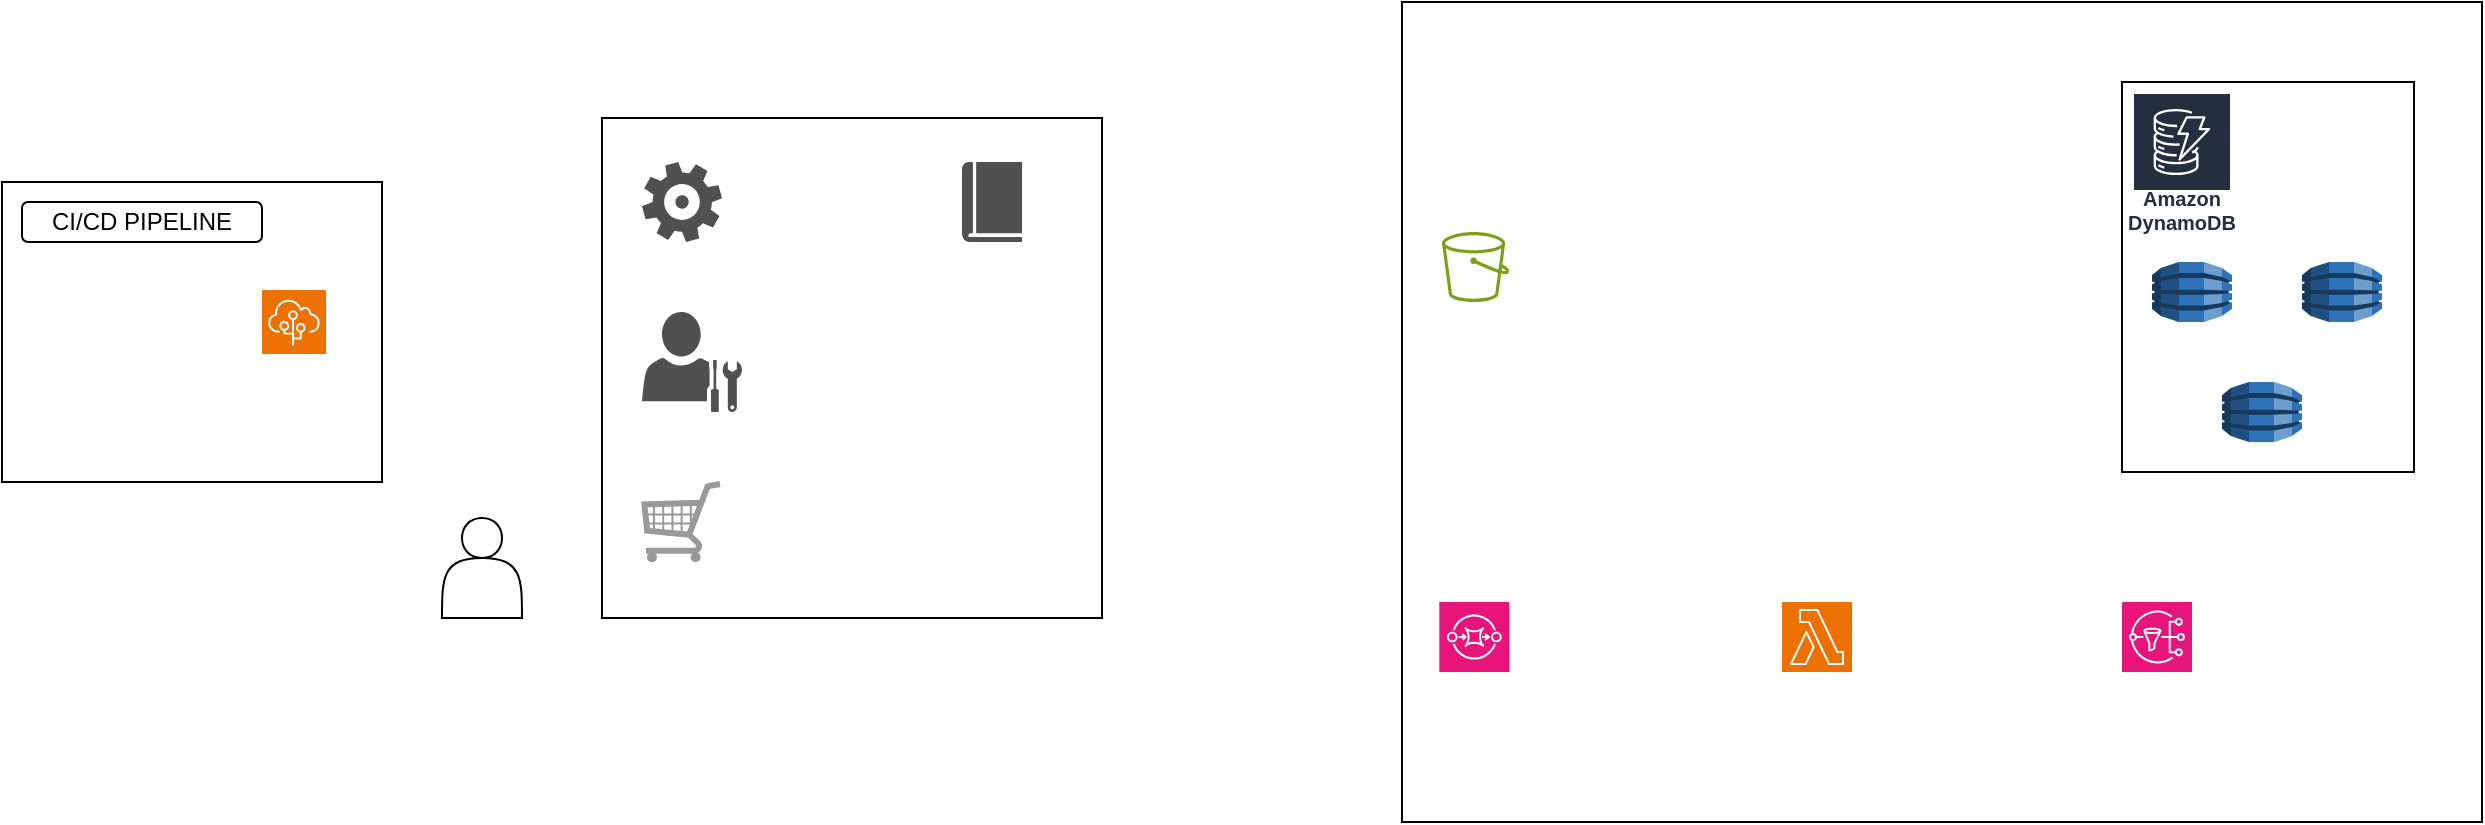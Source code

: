 <mxfile version="26.2.0">
  <diagram name="Page-1" id="ms8zfXULlbWL-4lpEg3L">
    <mxGraphModel dx="1044" dy="532" grid="1" gridSize="10" guides="1" tooltips="1" connect="1" arrows="1" fold="1" page="1" pageScale="1" pageWidth="850" pageHeight="1100" math="0" shadow="0">
      <root>
        <mxCell id="0" />
        <mxCell id="1" parent="0" />
        <mxCell id="oqv-NDXjtBtArK-2c-zb-1" value="" style="rounded=0;whiteSpace=wrap;html=1;direction=south;" vertex="1" parent="1">
          <mxGeometry x="60" y="170" width="190" height="150" as="geometry" />
        </mxCell>
        <mxCell id="oqv-NDXjtBtArK-2c-zb-2" value="" style="whiteSpace=wrap;html=1;aspect=fixed;" vertex="1" parent="1">
          <mxGeometry x="360" y="138" width="250" height="250" as="geometry" />
        </mxCell>
        <mxCell id="oqv-NDXjtBtArK-2c-zb-4" value="" style="rounded=0;whiteSpace=wrap;html=1;" vertex="1" parent="1">
          <mxGeometry x="760" y="80" width="540" height="410" as="geometry" />
        </mxCell>
        <mxCell id="oqv-NDXjtBtArK-2c-zb-6" value="" style="rounded=0;whiteSpace=wrap;html=1;direction=south;" vertex="1" parent="1">
          <mxGeometry x="1120" y="120" width="146" height="195" as="geometry" />
        </mxCell>
        <mxCell id="oqv-NDXjtBtArK-2c-zb-7" value="" style="shape=image;html=1;verticalAlign=top;verticalLabelPosition=bottom;labelBackgroundColor=#ffffff;imageAspect=0;aspect=fixed;image=https://cdn4.iconfinder.com/data/icons/miu-black-social-2/60/github-128.png" vertex="1" parent="1">
          <mxGeometry x="70" y="220" width="40" height="40" as="geometry" />
        </mxCell>
        <mxCell id="oqv-NDXjtBtArK-2c-zb-11" value="CI/CD PIPELINE" style="rounded=1;whiteSpace=wrap;html=1;" vertex="1" parent="1">
          <mxGeometry x="70" y="180" width="120" height="20" as="geometry" />
        </mxCell>
        <mxCell id="oqv-NDXjtBtArK-2c-zb-18" value="" style="sketch=0;points=[[0,0,0],[0.25,0,0],[0.5,0,0],[0.75,0,0],[1,0,0],[0,1,0],[0.25,1,0],[0.5,1,0],[0.75,1,0],[1,1,0],[0,0.25,0],[0,0.5,0],[0,0.75,0],[1,0.25,0],[1,0.5,0],[1,0.75,0]];outlineConnect=0;fontColor=#232F3E;fillColor=#ED7100;strokeColor=#ffffff;dashed=0;verticalLabelPosition=bottom;verticalAlign=top;align=center;html=1;fontSize=12;fontStyle=0;aspect=fixed;shape=mxgraph.aws4.resourceIcon;resIcon=mxgraph.aws4.elastic_beanstalk;" vertex="1" parent="1">
          <mxGeometry x="190" y="224" width="32" height="32" as="geometry" />
        </mxCell>
        <mxCell id="oqv-NDXjtBtArK-2c-zb-19" value="" style="sketch=0;pointerEvents=1;shadow=0;dashed=0;html=1;strokeColor=none;fillColor=#505050;labelPosition=center;verticalLabelPosition=bottom;verticalAlign=top;outlineConnect=0;align=center;shape=mxgraph.office.concepts.settings_office_365;" vertex="1" parent="1">
          <mxGeometry x="380" y="160" width="40" height="40" as="geometry" />
        </mxCell>
        <mxCell id="oqv-NDXjtBtArK-2c-zb-20" value="" style="sketch=0;pointerEvents=1;shadow=0;dashed=0;html=1;strokeColor=none;fillColor=#505050;labelPosition=center;verticalLabelPosition=bottom;verticalAlign=top;outlineConnect=0;align=center;shape=mxgraph.office.users.administrator;" vertex="1" parent="1">
          <mxGeometry x="380" y="235" width="50" height="50" as="geometry" />
        </mxCell>
        <mxCell id="oqv-NDXjtBtArK-2c-zb-22" value="" style="verticalLabelPosition=bottom;shadow=0;dashed=0;align=center;html=1;verticalAlign=top;strokeWidth=1;shape=mxgraph.mockup.misc.shoppingCart;strokeColor=#999999;" vertex="1" parent="1">
          <mxGeometry x="380" y="320" width="40" height="40" as="geometry" />
        </mxCell>
        <mxCell id="oqv-NDXjtBtArK-2c-zb-23" value="" style="sketch=0;pointerEvents=1;shadow=0;dashed=0;html=1;strokeColor=none;fillColor=#505050;labelPosition=center;verticalLabelPosition=bottom;verticalAlign=top;outlineConnect=0;align=center;shape=mxgraph.office.concepts.book_journal;" vertex="1" parent="1">
          <mxGeometry x="540" y="160" width="30" height="40" as="geometry" />
        </mxCell>
        <mxCell id="oqv-NDXjtBtArK-2c-zb-24" value="" style="shape=actor;whiteSpace=wrap;html=1;" vertex="1" parent="1">
          <mxGeometry x="280" y="338" width="40" height="50" as="geometry" />
        </mxCell>
        <mxCell id="oqv-NDXjtBtArK-2c-zb-26" value="" style="sketch=0;points=[[0,0,0],[0.25,0,0],[0.5,0,0],[0.75,0,0],[1,0,0],[0,1,0],[0.25,1,0],[0.5,1,0],[0.75,1,0],[1,1,0],[0,0.25,0],[0,0.5,0],[0,0.75,0],[1,0.25,0],[1,0.5,0],[1,0.75,0]];outlineConnect=0;fontColor=#232F3E;fillColor=#E7157B;strokeColor=#ffffff;dashed=0;verticalLabelPosition=bottom;verticalAlign=top;align=center;html=1;fontSize=12;fontStyle=0;aspect=fixed;shape=mxgraph.aws4.resourceIcon;resIcon=mxgraph.aws4.sqs;" vertex="1" parent="1">
          <mxGeometry x="778.65" y="380" width="35" height="35" as="geometry" />
        </mxCell>
        <mxCell id="oqv-NDXjtBtArK-2c-zb-27" value="" style="sketch=0;outlineConnect=0;fontColor=#232F3E;gradientColor=none;fillColor=#7AA116;strokeColor=none;dashed=0;verticalLabelPosition=bottom;verticalAlign=top;align=center;html=1;fontSize=12;fontStyle=0;aspect=fixed;pointerEvents=1;shape=mxgraph.aws4.bucket;" vertex="1" parent="1">
          <mxGeometry x="780" y="195" width="33.65" height="35" as="geometry" />
        </mxCell>
        <mxCell id="oqv-NDXjtBtArK-2c-zb-28" value="" style="sketch=0;points=[[0,0,0],[0.25,0,0],[0.5,0,0],[0.75,0,0],[1,0,0],[0,1,0],[0.25,1,0],[0.5,1,0],[0.75,1,0],[1,1,0],[0,0.25,0],[0,0.5,0],[0,0.75,0],[1,0.25,0],[1,0.5,0],[1,0.75,0]];outlineConnect=0;fontColor=#232F3E;fillColor=#ED7100;strokeColor=#ffffff;dashed=0;verticalLabelPosition=bottom;verticalAlign=top;align=center;html=1;fontSize=12;fontStyle=0;aspect=fixed;shape=mxgraph.aws4.resourceIcon;resIcon=mxgraph.aws4.lambda;" vertex="1" parent="1">
          <mxGeometry x="950" y="380" width="35" height="35" as="geometry" />
        </mxCell>
        <mxCell id="oqv-NDXjtBtArK-2c-zb-29" value="" style="sketch=0;points=[[0,0,0],[0.25,0,0],[0.5,0,0],[0.75,0,0],[1,0,0],[0,1,0],[0.25,1,0],[0.5,1,0],[0.75,1,0],[1,1,0],[0,0.25,0],[0,0.5,0],[0,0.75,0],[1,0.25,0],[1,0.5,0],[1,0.75,0]];outlineConnect=0;fontColor=#232F3E;fillColor=#E7157B;strokeColor=#ffffff;dashed=0;verticalLabelPosition=bottom;verticalAlign=top;align=center;html=1;fontSize=12;fontStyle=0;aspect=fixed;shape=mxgraph.aws4.resourceIcon;resIcon=mxgraph.aws4.sns;" vertex="1" parent="1">
          <mxGeometry x="1120" y="380" width="35" height="35" as="geometry" />
        </mxCell>
        <mxCell id="oqv-NDXjtBtArK-2c-zb-31" value="" style="outlineConnect=0;dashed=0;verticalLabelPosition=bottom;verticalAlign=top;align=center;html=1;shape=mxgraph.aws3.dynamo_db;fillColor=#2E73B8;gradientColor=none;" vertex="1" parent="1">
          <mxGeometry x="1135" y="210" width="40" height="30" as="geometry" />
        </mxCell>
        <mxCell id="oqv-NDXjtBtArK-2c-zb-32" value="" style="outlineConnect=0;dashed=0;verticalLabelPosition=bottom;verticalAlign=top;align=center;html=1;shape=mxgraph.aws3.dynamo_db;fillColor=#2E73B8;gradientColor=none;" vertex="1" parent="1">
          <mxGeometry x="1210" y="210" width="40" height="30" as="geometry" />
        </mxCell>
        <mxCell id="oqv-NDXjtBtArK-2c-zb-33" value="" style="outlineConnect=0;dashed=0;verticalLabelPosition=bottom;verticalAlign=top;align=center;html=1;shape=mxgraph.aws3.dynamo_db;fillColor=#2E73B8;gradientColor=none;" vertex="1" parent="1">
          <mxGeometry x="1170" y="270" width="40" height="30" as="geometry" />
        </mxCell>
        <mxCell id="oqv-NDXjtBtArK-2c-zb-34" value="Amazon DynamoDB" style="sketch=0;outlineConnect=0;fontColor=#232F3E;gradientColor=none;strokeColor=#ffffff;fillColor=#232F3E;dashed=0;verticalLabelPosition=middle;verticalAlign=bottom;align=center;html=1;whiteSpace=wrap;fontSize=10;fontStyle=1;spacing=3;shape=mxgraph.aws4.productIcon;prIcon=mxgraph.aws4.dynamodb;" vertex="1" parent="1">
          <mxGeometry x="1125" y="125" width="50" height="75" as="geometry" />
        </mxCell>
      </root>
    </mxGraphModel>
  </diagram>
</mxfile>
